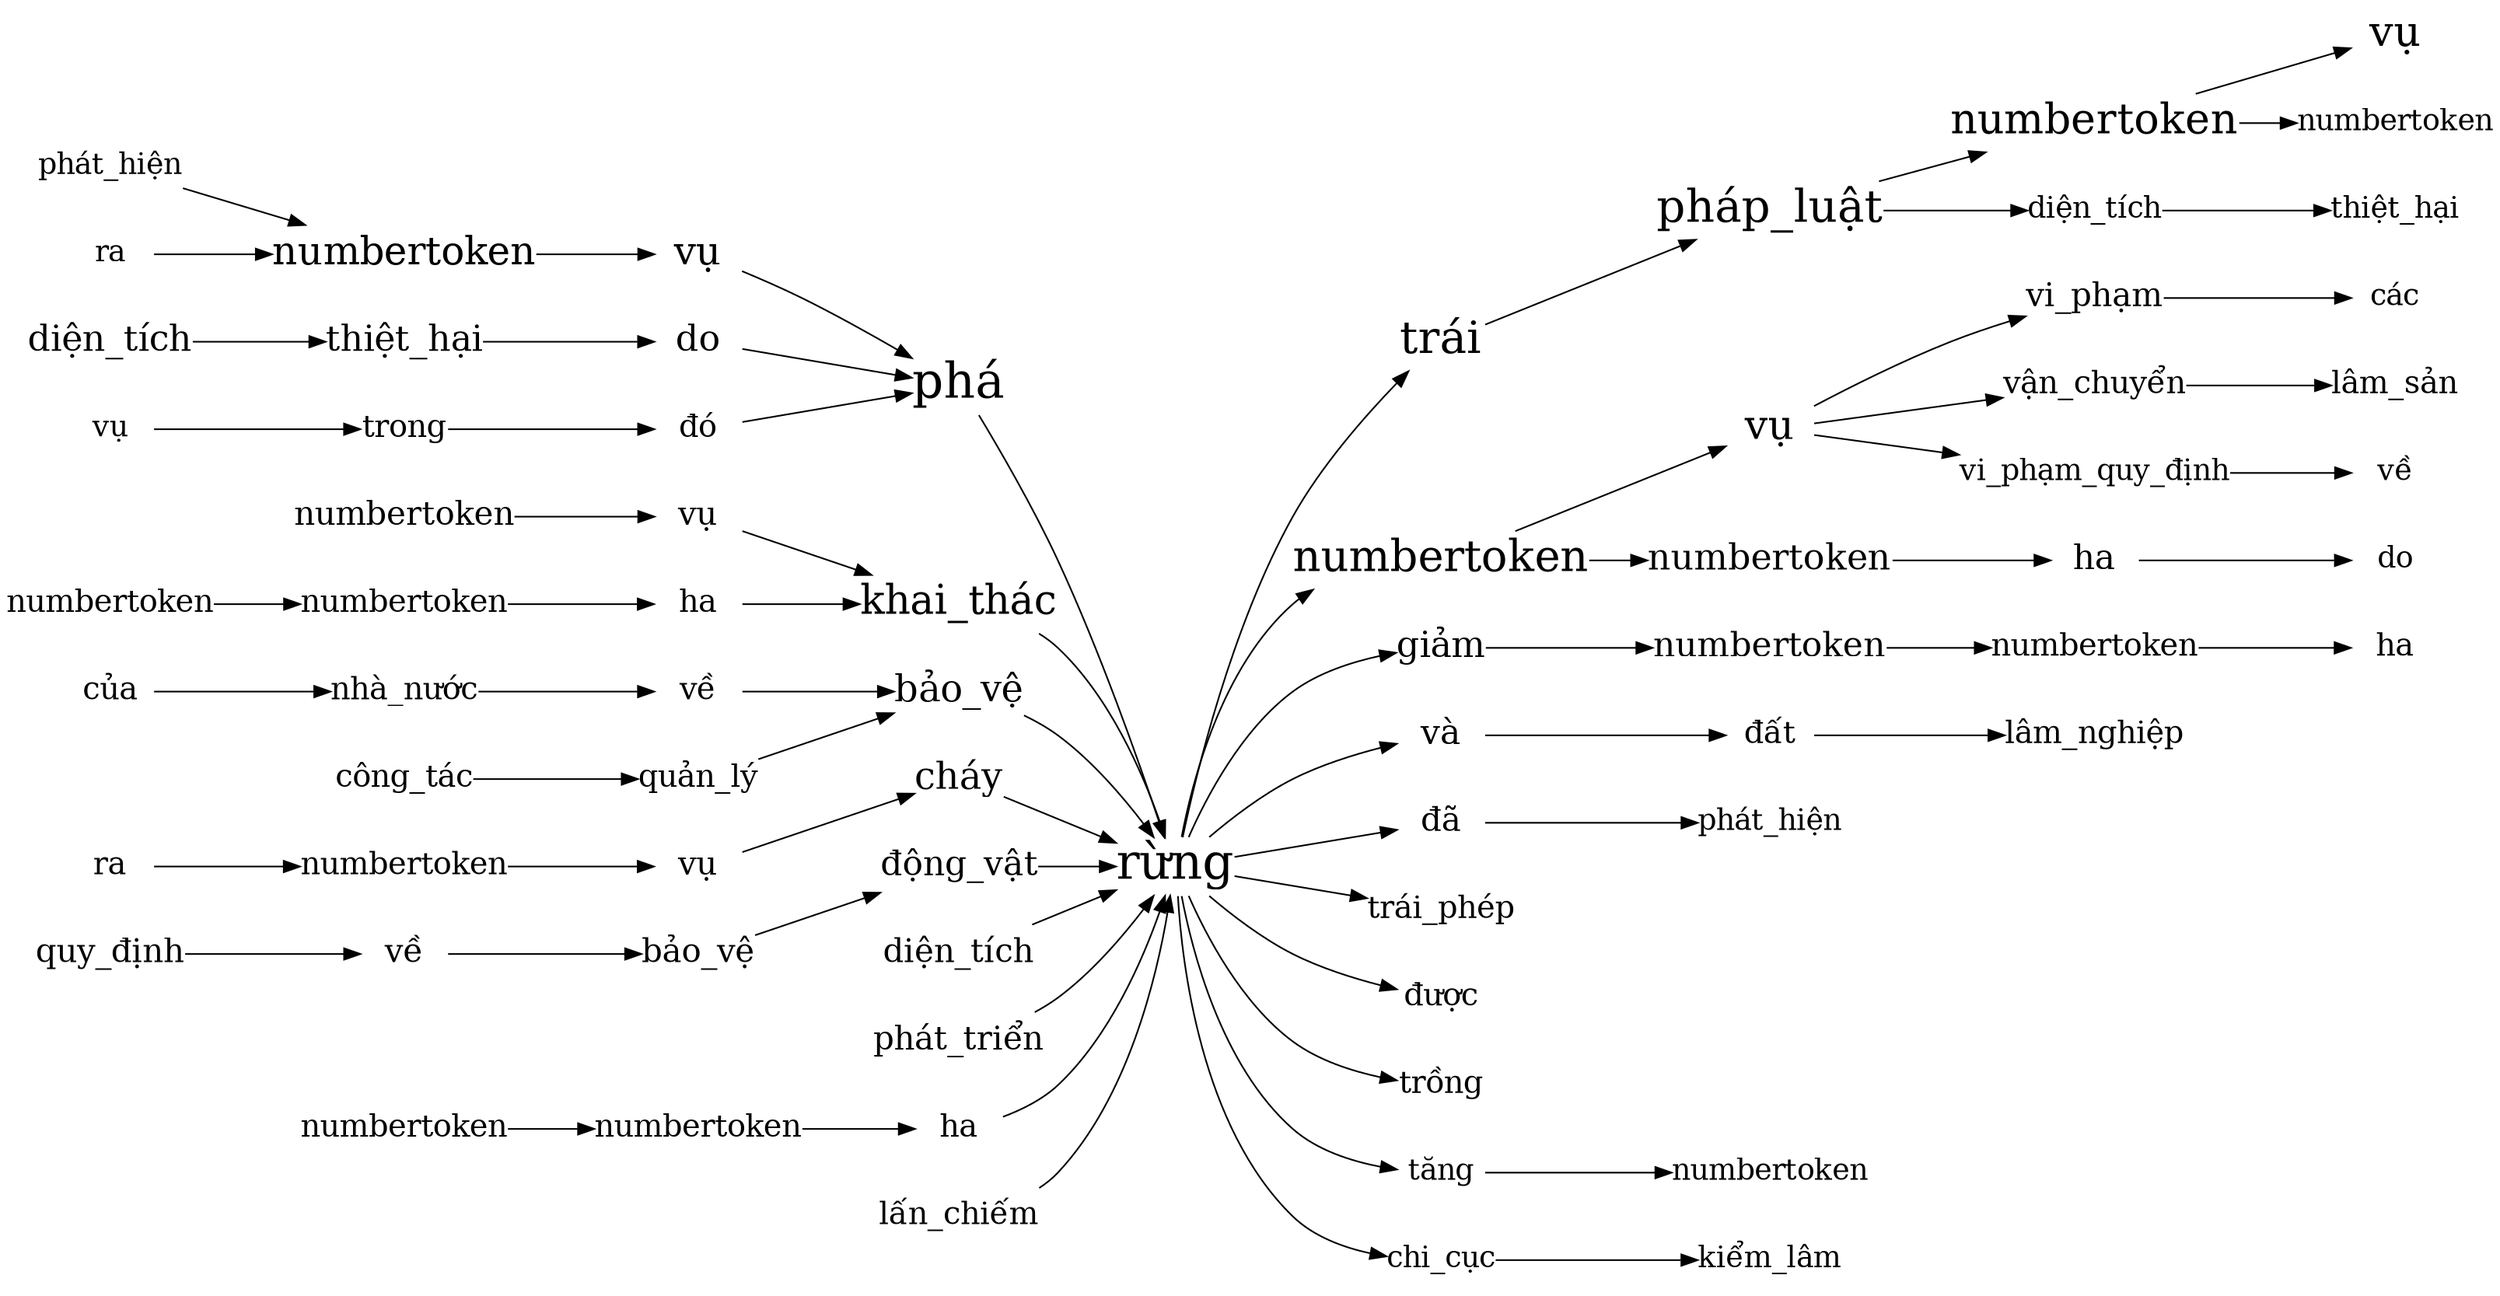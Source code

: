 digraph "rừng" {
	graph [rankdir=LR]
	node [margin=0 shape=plaintext]
	"rừng" [label="rừng" fontsize=30]
	"phá-bwd-phá" [label="phá" fontsize=30]
	"vụ-bwd-phá-vụ" [label="vụ" fontsize=24]
	"numbertoken-bwd-phá-vụ-numbertoken" [label=numbertoken fontsize=24]
	"phát_hiện-bwd-phá-vụ-numbertoken-phát_hiện" [label="phát_hiện" fontsize=18]
	"phát_hiện-bwd-phá-vụ-numbertoken-phát_hiện" -> "numbertoken-bwd-phá-vụ-numbertoken"
	"ra-bwd-phá-vụ-numbertoken-ra" [label=ra fontsize=18]
	"ra-bwd-phá-vụ-numbertoken-ra" -> "numbertoken-bwd-phá-vụ-numbertoken"
	"numbertoken-bwd-phá-vụ-numbertoken" -> "vụ-bwd-phá-vụ"
	"vụ-bwd-phá-vụ" -> "phá-bwd-phá"
	"do-bwd-phá-do" [label=do fontsize=22]
	"thiệt_hại-bwd-phá-do-thiệt_hại" [label="thiệt_hại" fontsize=22]
	"diện_tích-bwd-phá-do-thiệt_hại-diện_tích" [label="diện_tích" fontsize=22]
	"diện_tích-bwd-phá-do-thiệt_hại-diện_tích" -> "thiệt_hại-bwd-phá-do-thiệt_hại"
	"thiệt_hại-bwd-phá-do-thiệt_hại" -> "do-bwd-phá-do"
	"do-bwd-phá-do" -> "phá-bwd-phá"
	"đó-bwd-phá-đó" [label="đó" fontsize=19]
	"trong-bwd-phá-đó-trong" [label=trong fontsize=19]
	"vụ-bwd-phá-đó-trong-vụ" [label="vụ" fontsize=18]
	"vụ-bwd-phá-đó-trong-vụ" -> "trong-bwd-phá-đó-trong"
	"trong-bwd-phá-đó-trong" -> "đó-bwd-phá-đó"
	"đó-bwd-phá-đó" -> "phá-bwd-phá"
	"phá-bwd-phá" -> "rừng"
	"khai_thác-bwd-khai_thác" [label="khai_thác" fontsize=25]
	"vụ-bwd-khai_thác-vụ" [label="vụ" fontsize=20]
	"numbertoken-bwd-khai_thác-vụ-numbertoken" [label=numbertoken fontsize=20]
	"numbertoken-bwd-khai_thác-vụ-numbertoken" -> "vụ-bwd-khai_thác-vụ"
	"vụ-bwd-khai_thác-vụ" -> "khai_thác-bwd-khai_thác"
	"ha-bwd-khai_thác-ha" [label=ha fontsize=19]
	"numbertoken-bwd-khai_thác-ha-numbertoken" [label=numbertoken fontsize=19]
	"numbertoken-bwd-khai_thác-ha-numbertoken-numbertoken" [label=numbertoken fontsize=19]
	"numbertoken-bwd-khai_thác-ha-numbertoken-numbertoken" -> "numbertoken-bwd-khai_thác-ha-numbertoken"
	"numbertoken-bwd-khai_thác-ha-numbertoken" -> "ha-bwd-khai_thác-ha"
	"ha-bwd-khai_thác-ha" -> "khai_thác-bwd-khai_thác"
	"khai_thác-bwd-khai_thác" -> "rừng"
	"bảo_vệ-bwd-bảo_vệ" [label="bảo_vệ" fontsize=23]
	"về-bwd-bảo_vệ-về" [label="về" fontsize=19]
	"nhà_nước-bwd-bảo_vệ-về-nhà_nước" [label="nhà_nước" fontsize=19]
	"của-bwd-bảo_vệ-về-nhà_nước-của" [label="của" fontsize=19]
	"của-bwd-bảo_vệ-về-nhà_nước-của" -> "nhà_nước-bwd-bảo_vệ-về-nhà_nước"
	"nhà_nước-bwd-bảo_vệ-về-nhà_nước" -> "về-bwd-bảo_vệ-về"
	"về-bwd-bảo_vệ-về" -> "bảo_vệ-bwd-bảo_vệ"
	"quản_lý-bwd-bảo_vệ-quản_lý" [label="quản_lý" fontsize=19]
	"công_tác-bwd-bảo_vệ-quản_lý-công_tác" [label="công_tác" fontsize=19]
	"công_tác-bwd-bảo_vệ-quản_lý-công_tác" -> "quản_lý-bwd-bảo_vệ-quản_lý"
	"quản_lý-bwd-bảo_vệ-quản_lý" -> "bảo_vệ-bwd-bảo_vệ"
	"bảo_vệ-bwd-bảo_vệ" -> "rừng"
	"cháy-bwd-cháy" [label="cháy" fontsize=23]
	"vụ-bwd-cháy-vụ" [label="vụ" fontsize=20]
	"numbertoken-bwd-cháy-vụ-numbertoken" [label=numbertoken fontsize=19]
	"ra-bwd-cháy-vụ-numbertoken-ra" [label=ra fontsize=19]
	"ra-bwd-cháy-vụ-numbertoken-ra" -> "numbertoken-bwd-cháy-vụ-numbertoken"
	"numbertoken-bwd-cháy-vụ-numbertoken" -> "vụ-bwd-cháy-vụ"
	"vụ-bwd-cháy-vụ" -> "cháy-bwd-cháy"
	"cháy-bwd-cháy" -> "rừng"
	"động_vật-bwd-động_vật" [label="động_vật" fontsize=21]
	"bảo_vệ-bwd-động_vật-bảo_vệ" [label="bảo_vệ" fontsize=20]
	"về-bwd-động_vật-bảo_vệ-về" [label="về" fontsize=20]
	"quy_định-bwd-động_vật-bảo_vệ-về-quy_định" [label="quy_định" fontsize=20]
	"quy_định-bwd-động_vật-bảo_vệ-về-quy_định" -> "về-bwd-động_vật-bảo_vệ-về"
	"về-bwd-động_vật-bảo_vệ-về" -> "bảo_vệ-bwd-động_vật-bảo_vệ"
	"bảo_vệ-bwd-động_vật-bảo_vệ" -> "động_vật-bwd-động_vật"
	"động_vật-bwd-động_vật" -> "rừng"
	"diện_tích-bwd-diện_tích" [label="diện_tích" fontsize=20]
	"diện_tích-bwd-diện_tích" -> "rừng"
	"phát_triển-bwd-phát_triển" [label="phát_triển" fontsize=20]
	"phát_triển-bwd-phát_triển" -> "rừng"
	"ha-bwd-ha" [label=ha fontsize=19]
	"numbertoken-bwd-ha-numbertoken" [label=numbertoken fontsize=19]
	"numbertoken-bwd-ha-numbertoken-numbertoken" [label=numbertoken fontsize=19]
	"numbertoken-bwd-ha-numbertoken-numbertoken" -> "numbertoken-bwd-ha-numbertoken"
	"numbertoken-bwd-ha-numbertoken" -> "ha-bwd-ha"
	"ha-bwd-ha" -> "rừng"
	"lấn_chiếm-bwd-lấn_chiếm" [label="lấn_chiếm" fontsize=19]
	"lấn_chiếm-bwd-lấn_chiếm" -> "rừng"
	"trái-fwd-trái" [label="trái" fontsize=28]
	"pháp_luật-fwd-trái-pháp_luật" [label="pháp_luật" fontsize=28]
	"numbertoken-fwd-trái-pháp_luật-numbertoken" [label=numbertoken fontsize=26]
	"vụ-fwd-trái-pháp_luật-numbertoken-vụ" [label="vụ" fontsize=26]
	"numbertoken-fwd-trái-pháp_luật-numbertoken" -> "vụ-fwd-trái-pháp_luật-numbertoken-vụ"
	"numbertoken-fwd-trái-pháp_luật-numbertoken-numbertoken" [label=numbertoken fontsize=18]
	"numbertoken-fwd-trái-pháp_luật-numbertoken" -> "numbertoken-fwd-trái-pháp_luật-numbertoken-numbertoken"
	"pháp_luật-fwd-trái-pháp_luật" -> "numbertoken-fwd-trái-pháp_luật-numbertoken"
	"diện_tích-fwd-trái-pháp_luật-diện_tích" [label="diện_tích" fontsize=18]
	"thiệt_hại-fwd-trái-pháp_luật-diện_tích-thiệt_hại" [label="thiệt_hại" fontsize=18]
	"diện_tích-fwd-trái-pháp_luật-diện_tích" -> "thiệt_hại-fwd-trái-pháp_luật-diện_tích-thiệt_hại"
	"pháp_luật-fwd-trái-pháp_luật" -> "diện_tích-fwd-trái-pháp_luật-diện_tích"
	"trái-fwd-trái" -> "pháp_luật-fwd-trái-pháp_luật"
	"rừng" -> "trái-fwd-trái"
	"numbertoken-fwd-numbertoken" [label=numbertoken fontsize=27]
	"vụ-fwd-numbertoken-vụ" [label="vụ" fontsize=25]
	"vi_phạm-fwd-numbertoken-vụ-vi_phạm" [label="vi_phạm" fontsize=20]
	"các-fwd-numbertoken-vụ-vi_phạm-các" [label="các" fontsize=18]
	"vi_phạm-fwd-numbertoken-vụ-vi_phạm" -> "các-fwd-numbertoken-vụ-vi_phạm-các"
	"vụ-fwd-numbertoken-vụ" -> "vi_phạm-fwd-numbertoken-vụ-vi_phạm"
	"vận_chuyển-fwd-numbertoken-vụ-vận_chuyển" [label="vận_chuyển" fontsize=19]
	"lâm_sản-fwd-numbertoken-vụ-vận_chuyển-lâm_sản" [label="lâm_sản" fontsize=19]
	"vận_chuyển-fwd-numbertoken-vụ-vận_chuyển" -> "lâm_sản-fwd-numbertoken-vụ-vận_chuyển-lâm_sản"
	"vụ-fwd-numbertoken-vụ" -> "vận_chuyển-fwd-numbertoken-vụ-vận_chuyển"
	"vi_phạm_quy_định-fwd-numbertoken-vụ-vi_phạm_quy_định" [label="vi_phạm_quy_định" fontsize=18]
	"về-fwd-numbertoken-vụ-vi_phạm_quy_định-về" [label="về" fontsize=18]
	"vi_phạm_quy_định-fwd-numbertoken-vụ-vi_phạm_quy_định" -> "về-fwd-numbertoken-vụ-vi_phạm_quy_định-về"
	"vụ-fwd-numbertoken-vụ" -> "vi_phạm_quy_định-fwd-numbertoken-vụ-vi_phạm_quy_định"
	"numbertoken-fwd-numbertoken" -> "vụ-fwd-numbertoken-vụ"
	"numbertoken-fwd-numbertoken-numbertoken" [label=numbertoken fontsize=22]
	"ha-fwd-numbertoken-numbertoken-ha" [label=ha fontsize=21]
	"do-fwd-numbertoken-numbertoken-ha-do" [label=do fontsize=18]
	"ha-fwd-numbertoken-numbertoken-ha" -> "do-fwd-numbertoken-numbertoken-ha-do"
	"numbertoken-fwd-numbertoken-numbertoken" -> "ha-fwd-numbertoken-numbertoken-ha"
	"numbertoken-fwd-numbertoken" -> "numbertoken-fwd-numbertoken-numbertoken"
	"rừng" -> "numbertoken-fwd-numbertoken"
	"giảm-fwd-giảm" [label="giảm" fontsize=22]
	"numbertoken-fwd-giảm-numbertoken" [label=numbertoken fontsize=21]
	"numbertoken-fwd-giảm-numbertoken-numbertoken" [label=numbertoken fontsize=19]
	"ha-fwd-giảm-numbertoken-numbertoken-ha" [label=ha fontsize=19]
	"numbertoken-fwd-giảm-numbertoken-numbertoken" -> "ha-fwd-giảm-numbertoken-numbertoken-ha"
	"numbertoken-fwd-giảm-numbertoken" -> "numbertoken-fwd-giảm-numbertoken-numbertoken"
	"giảm-fwd-giảm" -> "numbertoken-fwd-giảm-numbertoken"
	"rừng" -> "giảm-fwd-giảm"
	"và-fwd-và" [label="và" fontsize=21]
	"đất-fwd-và-đất" [label="đất" fontsize=19]
	"lâm_nghiệp-fwd-và-đất-lâm_nghiệp" [label="lâm_nghiệp" fontsize=19]
	"đất-fwd-và-đất" -> "lâm_nghiệp-fwd-và-đất-lâm_nghiệp"
	"và-fwd-và" -> "đất-fwd-và-đất"
	"rừng" -> "và-fwd-và"
	"đã-fwd-đã" [label="đã" fontsize=20]
	"phát_hiện-fwd-đã-phát_hiện" [label="phát_hiện" fontsize=18]
	"đã-fwd-đã" -> "phát_hiện-fwd-đã-phát_hiện"
	"rừng" -> "đã-fwd-đã"
	"trái_phép-fwd-trái_phép" [label="trái_phép" fontsize=19]
	"rừng" -> "trái_phép-fwd-trái_phép"
	"được-fwd-được" [label="được" fontsize=19]
	"rừng" -> "được-fwd-được"
	"trồng-fwd-trồng" [label="trồng" fontsize=19]
	"rừng" -> "trồng-fwd-trồng"
	"tăng-fwd-tăng" [label="tăng" fontsize=18]
	"numbertoken-fwd-tăng-numbertoken" [label=numbertoken fontsize=18]
	"tăng-fwd-tăng" -> "numbertoken-fwd-tăng-numbertoken"
	"rừng" -> "tăng-fwd-tăng"
	"chi_cục-fwd-chi_cục" [label="chi_cục" fontsize=18]
	"kiểm_lâm-fwd-chi_cục-kiểm_lâm" [label="kiểm_lâm" fontsize=18]
	"chi_cục-fwd-chi_cục" -> "kiểm_lâm-fwd-chi_cục-kiểm_lâm"
	"rừng" -> "chi_cục-fwd-chi_cục"
}
